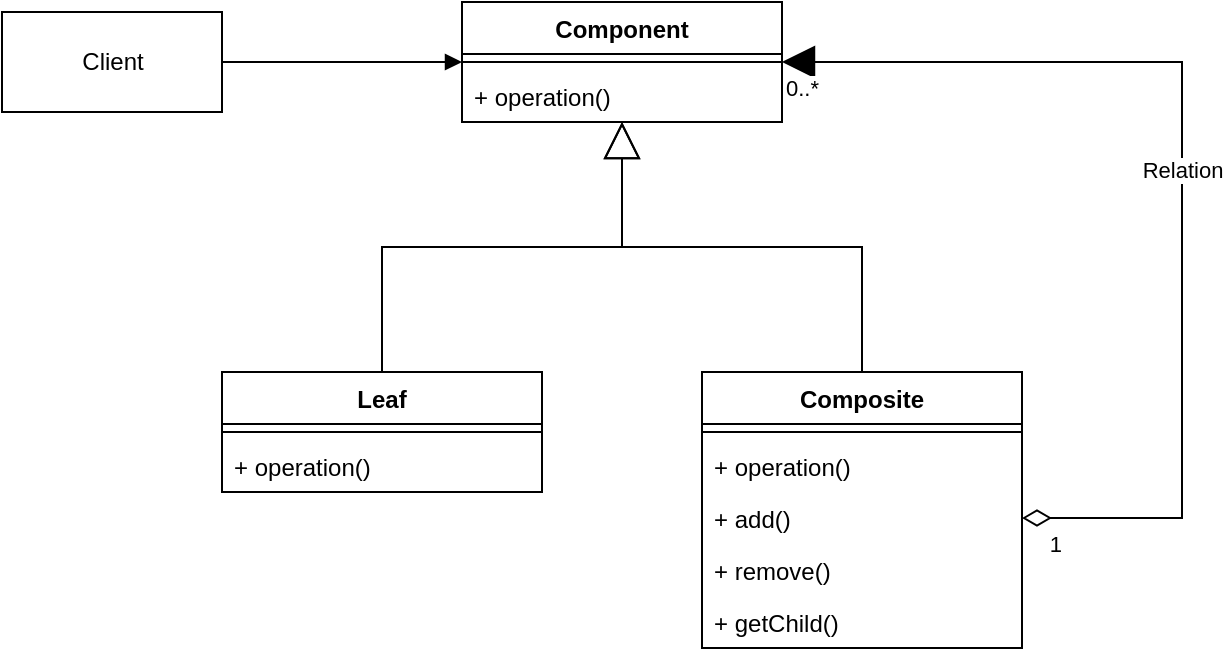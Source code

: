 <mxfile version="16.2.2" type="github">
  <diagram id="C5RBs43oDa-KdzZeNtuy" name="Page-1">
    <mxGraphModel dx="1422" dy="791" grid="1" gridSize="10" guides="1" tooltips="1" connect="1" arrows="1" fold="1" page="1" pageScale="1" pageWidth="827" pageHeight="1169" math="0" shadow="0">
      <root>
        <mxCell id="WIyWlLk6GJQsqaUBKTNV-0" />
        <mxCell id="WIyWlLk6GJQsqaUBKTNV-1" parent="WIyWlLk6GJQsqaUBKTNV-0" />
        <mxCell id="3HqthfPBsM0_K643Ah9H-0" value="Client" style="html=1;" vertex="1" parent="WIyWlLk6GJQsqaUBKTNV-1">
          <mxGeometry x="130" y="280" width="110" height="50" as="geometry" />
        </mxCell>
        <mxCell id="3HqthfPBsM0_K643Ah9H-1" value="Component" style="swimlane;fontStyle=1;align=center;verticalAlign=top;childLayout=stackLayout;horizontal=1;startSize=26;horizontalStack=0;resizeParent=1;resizeParentMax=0;resizeLast=0;collapsible=1;marginBottom=0;" vertex="1" parent="WIyWlLk6GJQsqaUBKTNV-1">
          <mxGeometry x="360" y="275" width="160" height="60" as="geometry" />
        </mxCell>
        <mxCell id="3HqthfPBsM0_K643Ah9H-3" value="" style="line;strokeWidth=1;fillColor=none;align=left;verticalAlign=middle;spacingTop=-1;spacingLeft=3;spacingRight=3;rotatable=0;labelPosition=right;points=[];portConstraint=eastwest;" vertex="1" parent="3HqthfPBsM0_K643Ah9H-1">
          <mxGeometry y="26" width="160" height="8" as="geometry" />
        </mxCell>
        <mxCell id="3HqthfPBsM0_K643Ah9H-4" value="+ operation()" style="text;strokeColor=none;fillColor=none;align=left;verticalAlign=top;spacingLeft=4;spacingRight=4;overflow=hidden;rotatable=0;points=[[0,0.5],[1,0.5]];portConstraint=eastwest;" vertex="1" parent="3HqthfPBsM0_K643Ah9H-1">
          <mxGeometry y="34" width="160" height="26" as="geometry" />
        </mxCell>
        <mxCell id="3HqthfPBsM0_K643Ah9H-5" value="Leaf" style="swimlane;fontStyle=1;align=center;verticalAlign=top;childLayout=stackLayout;horizontal=1;startSize=26;horizontalStack=0;resizeParent=1;resizeParentMax=0;resizeLast=0;collapsible=1;marginBottom=0;" vertex="1" parent="WIyWlLk6GJQsqaUBKTNV-1">
          <mxGeometry x="240" y="460" width="160" height="60" as="geometry" />
        </mxCell>
        <mxCell id="3HqthfPBsM0_K643Ah9H-6" value="" style="line;strokeWidth=1;fillColor=none;align=left;verticalAlign=middle;spacingTop=-1;spacingLeft=3;spacingRight=3;rotatable=0;labelPosition=right;points=[];portConstraint=eastwest;" vertex="1" parent="3HqthfPBsM0_K643Ah9H-5">
          <mxGeometry y="26" width="160" height="8" as="geometry" />
        </mxCell>
        <mxCell id="3HqthfPBsM0_K643Ah9H-7" value="+ operation()" style="text;strokeColor=none;fillColor=none;align=left;verticalAlign=top;spacingLeft=4;spacingRight=4;overflow=hidden;rotatable=0;points=[[0,0.5],[1,0.5]];portConstraint=eastwest;" vertex="1" parent="3HqthfPBsM0_K643Ah9H-5">
          <mxGeometry y="34" width="160" height="26" as="geometry" />
        </mxCell>
        <mxCell id="3HqthfPBsM0_K643Ah9H-8" value="Composite" style="swimlane;fontStyle=1;align=center;verticalAlign=top;childLayout=stackLayout;horizontal=1;startSize=26;horizontalStack=0;resizeParent=1;resizeParentMax=0;resizeLast=0;collapsible=1;marginBottom=0;" vertex="1" parent="WIyWlLk6GJQsqaUBKTNV-1">
          <mxGeometry x="480" y="460" width="160" height="138" as="geometry" />
        </mxCell>
        <mxCell id="3HqthfPBsM0_K643Ah9H-9" value="" style="line;strokeWidth=1;fillColor=none;align=left;verticalAlign=middle;spacingTop=-1;spacingLeft=3;spacingRight=3;rotatable=0;labelPosition=right;points=[];portConstraint=eastwest;" vertex="1" parent="3HqthfPBsM0_K643Ah9H-8">
          <mxGeometry y="26" width="160" height="8" as="geometry" />
        </mxCell>
        <mxCell id="3HqthfPBsM0_K643Ah9H-10" value="+ operation()" style="text;strokeColor=none;fillColor=none;align=left;verticalAlign=top;spacingLeft=4;spacingRight=4;overflow=hidden;rotatable=0;points=[[0,0.5],[1,0.5]];portConstraint=eastwest;" vertex="1" parent="3HqthfPBsM0_K643Ah9H-8">
          <mxGeometry y="34" width="160" height="26" as="geometry" />
        </mxCell>
        <mxCell id="3HqthfPBsM0_K643Ah9H-11" value="+ add()" style="text;strokeColor=none;fillColor=none;align=left;verticalAlign=top;spacingLeft=4;spacingRight=4;overflow=hidden;rotatable=0;points=[[0,0.5],[1,0.5]];portConstraint=eastwest;" vertex="1" parent="3HqthfPBsM0_K643Ah9H-8">
          <mxGeometry y="60" width="160" height="26" as="geometry" />
        </mxCell>
        <mxCell id="3HqthfPBsM0_K643Ah9H-12" value="+ remove()" style="text;strokeColor=none;fillColor=none;align=left;verticalAlign=top;spacingLeft=4;spacingRight=4;overflow=hidden;rotatable=0;points=[[0,0.5],[1,0.5]];portConstraint=eastwest;" vertex="1" parent="3HqthfPBsM0_K643Ah9H-8">
          <mxGeometry y="86" width="160" height="26" as="geometry" />
        </mxCell>
        <mxCell id="3HqthfPBsM0_K643Ah9H-13" value="+ getChild()" style="text;strokeColor=none;fillColor=none;align=left;verticalAlign=top;spacingLeft=4;spacingRight=4;overflow=hidden;rotatable=0;points=[[0,0.5],[1,0.5]];portConstraint=eastwest;" vertex="1" parent="3HqthfPBsM0_K643Ah9H-8">
          <mxGeometry y="112" width="160" height="26" as="geometry" />
        </mxCell>
        <mxCell id="3HqthfPBsM0_K643Ah9H-14" value="" style="endArrow=block;endSize=16;endFill=0;html=1;rounded=0;edgeStyle=orthogonalEdgeStyle;exitX=0.5;exitY=0;exitDx=0;exitDy=0;" edge="1" parent="WIyWlLk6GJQsqaUBKTNV-1" source="3HqthfPBsM0_K643Ah9H-5" target="3HqthfPBsM0_K643Ah9H-1">
          <mxGeometry width="160" relative="1" as="geometry">
            <mxPoint x="330" y="410" as="sourcePoint" />
            <mxPoint x="490" y="410" as="targetPoint" />
          </mxGeometry>
        </mxCell>
        <mxCell id="3HqthfPBsM0_K643Ah9H-15" value="" style="endArrow=block;endSize=16;endFill=0;html=1;rounded=0;edgeStyle=orthogonalEdgeStyle;exitX=0.5;exitY=0;exitDx=0;exitDy=0;" edge="1" parent="WIyWlLk6GJQsqaUBKTNV-1" source="3HqthfPBsM0_K643Ah9H-8" target="3HqthfPBsM0_K643Ah9H-1">
          <mxGeometry width="160" relative="1" as="geometry">
            <mxPoint x="330" y="470" as="sourcePoint" />
            <mxPoint x="450" y="345" as="targetPoint" />
          </mxGeometry>
        </mxCell>
        <mxCell id="3HqthfPBsM0_K643Ah9H-20" value="Relation" style="endArrow=diamondThin;html=1;endSize=12;startArrow=block;startSize=14;startFill=1;edgeStyle=orthogonalEdgeStyle;rounded=0;endFill=0;" edge="1" parent="WIyWlLk6GJQsqaUBKTNV-1" source="3HqthfPBsM0_K643Ah9H-1" target="3HqthfPBsM0_K643Ah9H-11">
          <mxGeometry relative="1" as="geometry">
            <mxPoint x="650" y="290" as="sourcePoint" />
            <mxPoint x="810" y="290" as="targetPoint" />
            <Array as="points">
              <mxPoint x="720" y="305" />
              <mxPoint x="720" y="533" />
            </Array>
          </mxGeometry>
        </mxCell>
        <mxCell id="3HqthfPBsM0_K643Ah9H-21" value="0..*" style="edgeLabel;resizable=0;html=1;align=left;verticalAlign=top;" connectable="0" vertex="1" parent="3HqthfPBsM0_K643Ah9H-20">
          <mxGeometry x="-1" relative="1" as="geometry" />
        </mxCell>
        <mxCell id="3HqthfPBsM0_K643Ah9H-22" value="1" style="edgeLabel;resizable=0;html=1;align=right;verticalAlign=top;" connectable="0" vertex="1" parent="3HqthfPBsM0_K643Ah9H-20">
          <mxGeometry x="1" relative="1" as="geometry">
            <mxPoint x="20" as="offset" />
          </mxGeometry>
        </mxCell>
        <mxCell id="3HqthfPBsM0_K643Ah9H-23" value="" style="html=1;verticalAlign=bottom;endArrow=block;rounded=0;exitX=1;exitY=0.5;exitDx=0;exitDy=0;" edge="1" parent="WIyWlLk6GJQsqaUBKTNV-1" source="3HqthfPBsM0_K643Ah9H-0" target="3HqthfPBsM0_K643Ah9H-1">
          <mxGeometry width="80" relative="1" as="geometry">
            <mxPoint x="220" y="304.5" as="sourcePoint" />
            <mxPoint x="300" y="304.5" as="targetPoint" />
          </mxGeometry>
        </mxCell>
      </root>
    </mxGraphModel>
  </diagram>
</mxfile>
